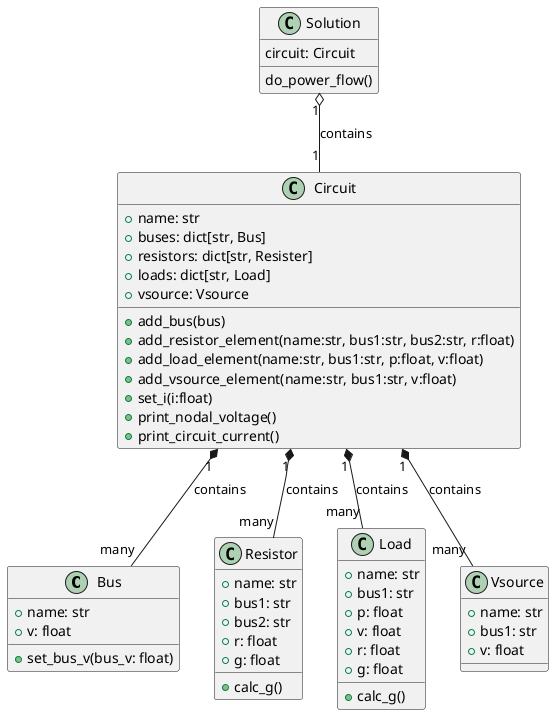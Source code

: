@startuml
class Bus {
    + name: str
    + v: float
    + set_bus_v(bus_v: float)
}
class Resistor {
    + name: str
    + bus1: str
    + bus2: str
    + r: float
    + g: float
    + calc_g()
}
class Load {
    + name: str
    + bus1: str
    + p: float
    + v: float
    + r: float
    + g: float
    + calc_g()
}
class Vsource {
    + name: str
    + bus1: str
    + v: float
}
class Circuit {
    + name: str
    + buses: dict[str, Bus]
    + resistors: dict[str, Resister]
    + loads: dict[str, Load]
    + vsource: Vsource
    + add_bus(bus)
    + add_resistor_element(name:str, bus1:str, bus2:str, r:float)
    + add_load_element(name:str, bus1:str, p:float, v:float)
    + add_vsource_element(name:str, bus1:str, v:float)
    + set_i(i:float)
    + print_nodal_voltage()
    + print_circuit_current()
}
class Solution {
    circuit: Circuit
    do_power_flow()
}

Circuit "1" *-- "many" Bus: contains
Circuit "1" *-- "many" Resistor: contains
Circuit "1" *-- "many" Load: contains
Circuit "1" *-- "many" Vsource: contains
Solution "1" o-- "1" Circuit: contains

@enduml